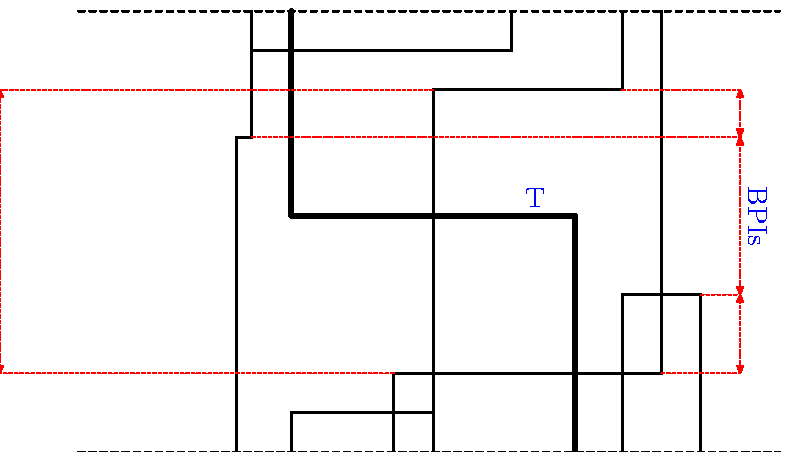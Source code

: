 beginfig(6);
xx0=3cm;
xx1=xx0+2mm;
xx2=xx1+.5cm;
xx3=xx2+1.3cm;
xx4=xx3+.5cm;
xx5=xx4+1cm;
xx6=xx5+.8cm;
xx7=xx6+.6cm;
xx8=xx7+.5cm;
xx9=xx8+.5cm;

yy0=0;
yy1=0;
yy2=yy1+.5cm;
yy3=yy2+.5cm;
yy4=yy3+1cm;
yy5=yy4+1cm;
yy6=yy5+1cm;
yy7=yy6+.6cm;
yy8=yy7+.5cm;
yy9=yy8+.5cm;

xxx0:=1cm;

pickup pencircle scaled 1pt;
draw (xxx0,0)--(xx9+1cm,0) dashed dashpattern (on 2pt off 2pt);
draw (xxx0,yy9)--(xx9+1cm,yy9) dashed dashpattern (on 2pt off 2pt);;

draw (xx1,yy9)--(xx1,yy6)--(xx0,yy6)--(xx0,yy1);
draw (xx1,yy9)--(xx1,yy8)--(xx5,yy8)--(xx5,yy9);
draw (xx7,yy9)--(xx7,yy7)--(xx4,yy7)--(xx4,yy1);
draw (xx2,yy1)--(xx2,yy2)--(xx4,yy2)--(xx4,yy1);
draw (xx3,yy1)--(xx3,yy3)--(xx8,yy3)--(xx8,yy9);
draw (xx7,yy1)--(xx7,yy4)--(xx9,yy4)--(xx9,yy1);

pickup pencircle scaled 2pt;
draw (xx2,yy9)--(xx2,yy5)--(xx6,yy5)--(xx6,yy1);

xxx1:=xx9+.5cm;
xxx2:=0;
pickup pencircle scaled .4pt;
drawoptions(dashed dashpattern(on 1pt off 1pt) withcolor red);
ahlength:=3pt;

draw (xx1,yy6)--(xxx1,yy6);
draw (xx9,yy4)--(xxx1,yy4);
draw (xx8,yy3)--(xxx1,yy3);
draw (xx7,yy7)--(xxx1,yy7);

draw (xx4,yy7)--(xxx2,yy7);
draw (xx3,yy3)--(xxx2,yy3);

drawdblarrow (xxx1,yy7)--(xxx1,yy6); 
drawdblarrow (xxx1,yy6)--(xxx1,yy4); 
drawdblarrow (xxx1,yy4)--(xxx1,yy3); 

drawdblarrow (xxx2,yy3)--(xxx2,yy7); 

drawoptions(withcolor blue);
label.lft("Perturbation Range" infont defaultfont rotated 90,
		.5[(xxx2,yy3),(xxx2,yy7)]);

label.rt("BPIs" infont defaultfont rotated -90, (xxx1,.5[yy6,yy4]));
label.top("T", (xx6,yy5)+(-.5cm,0));
endfig;
